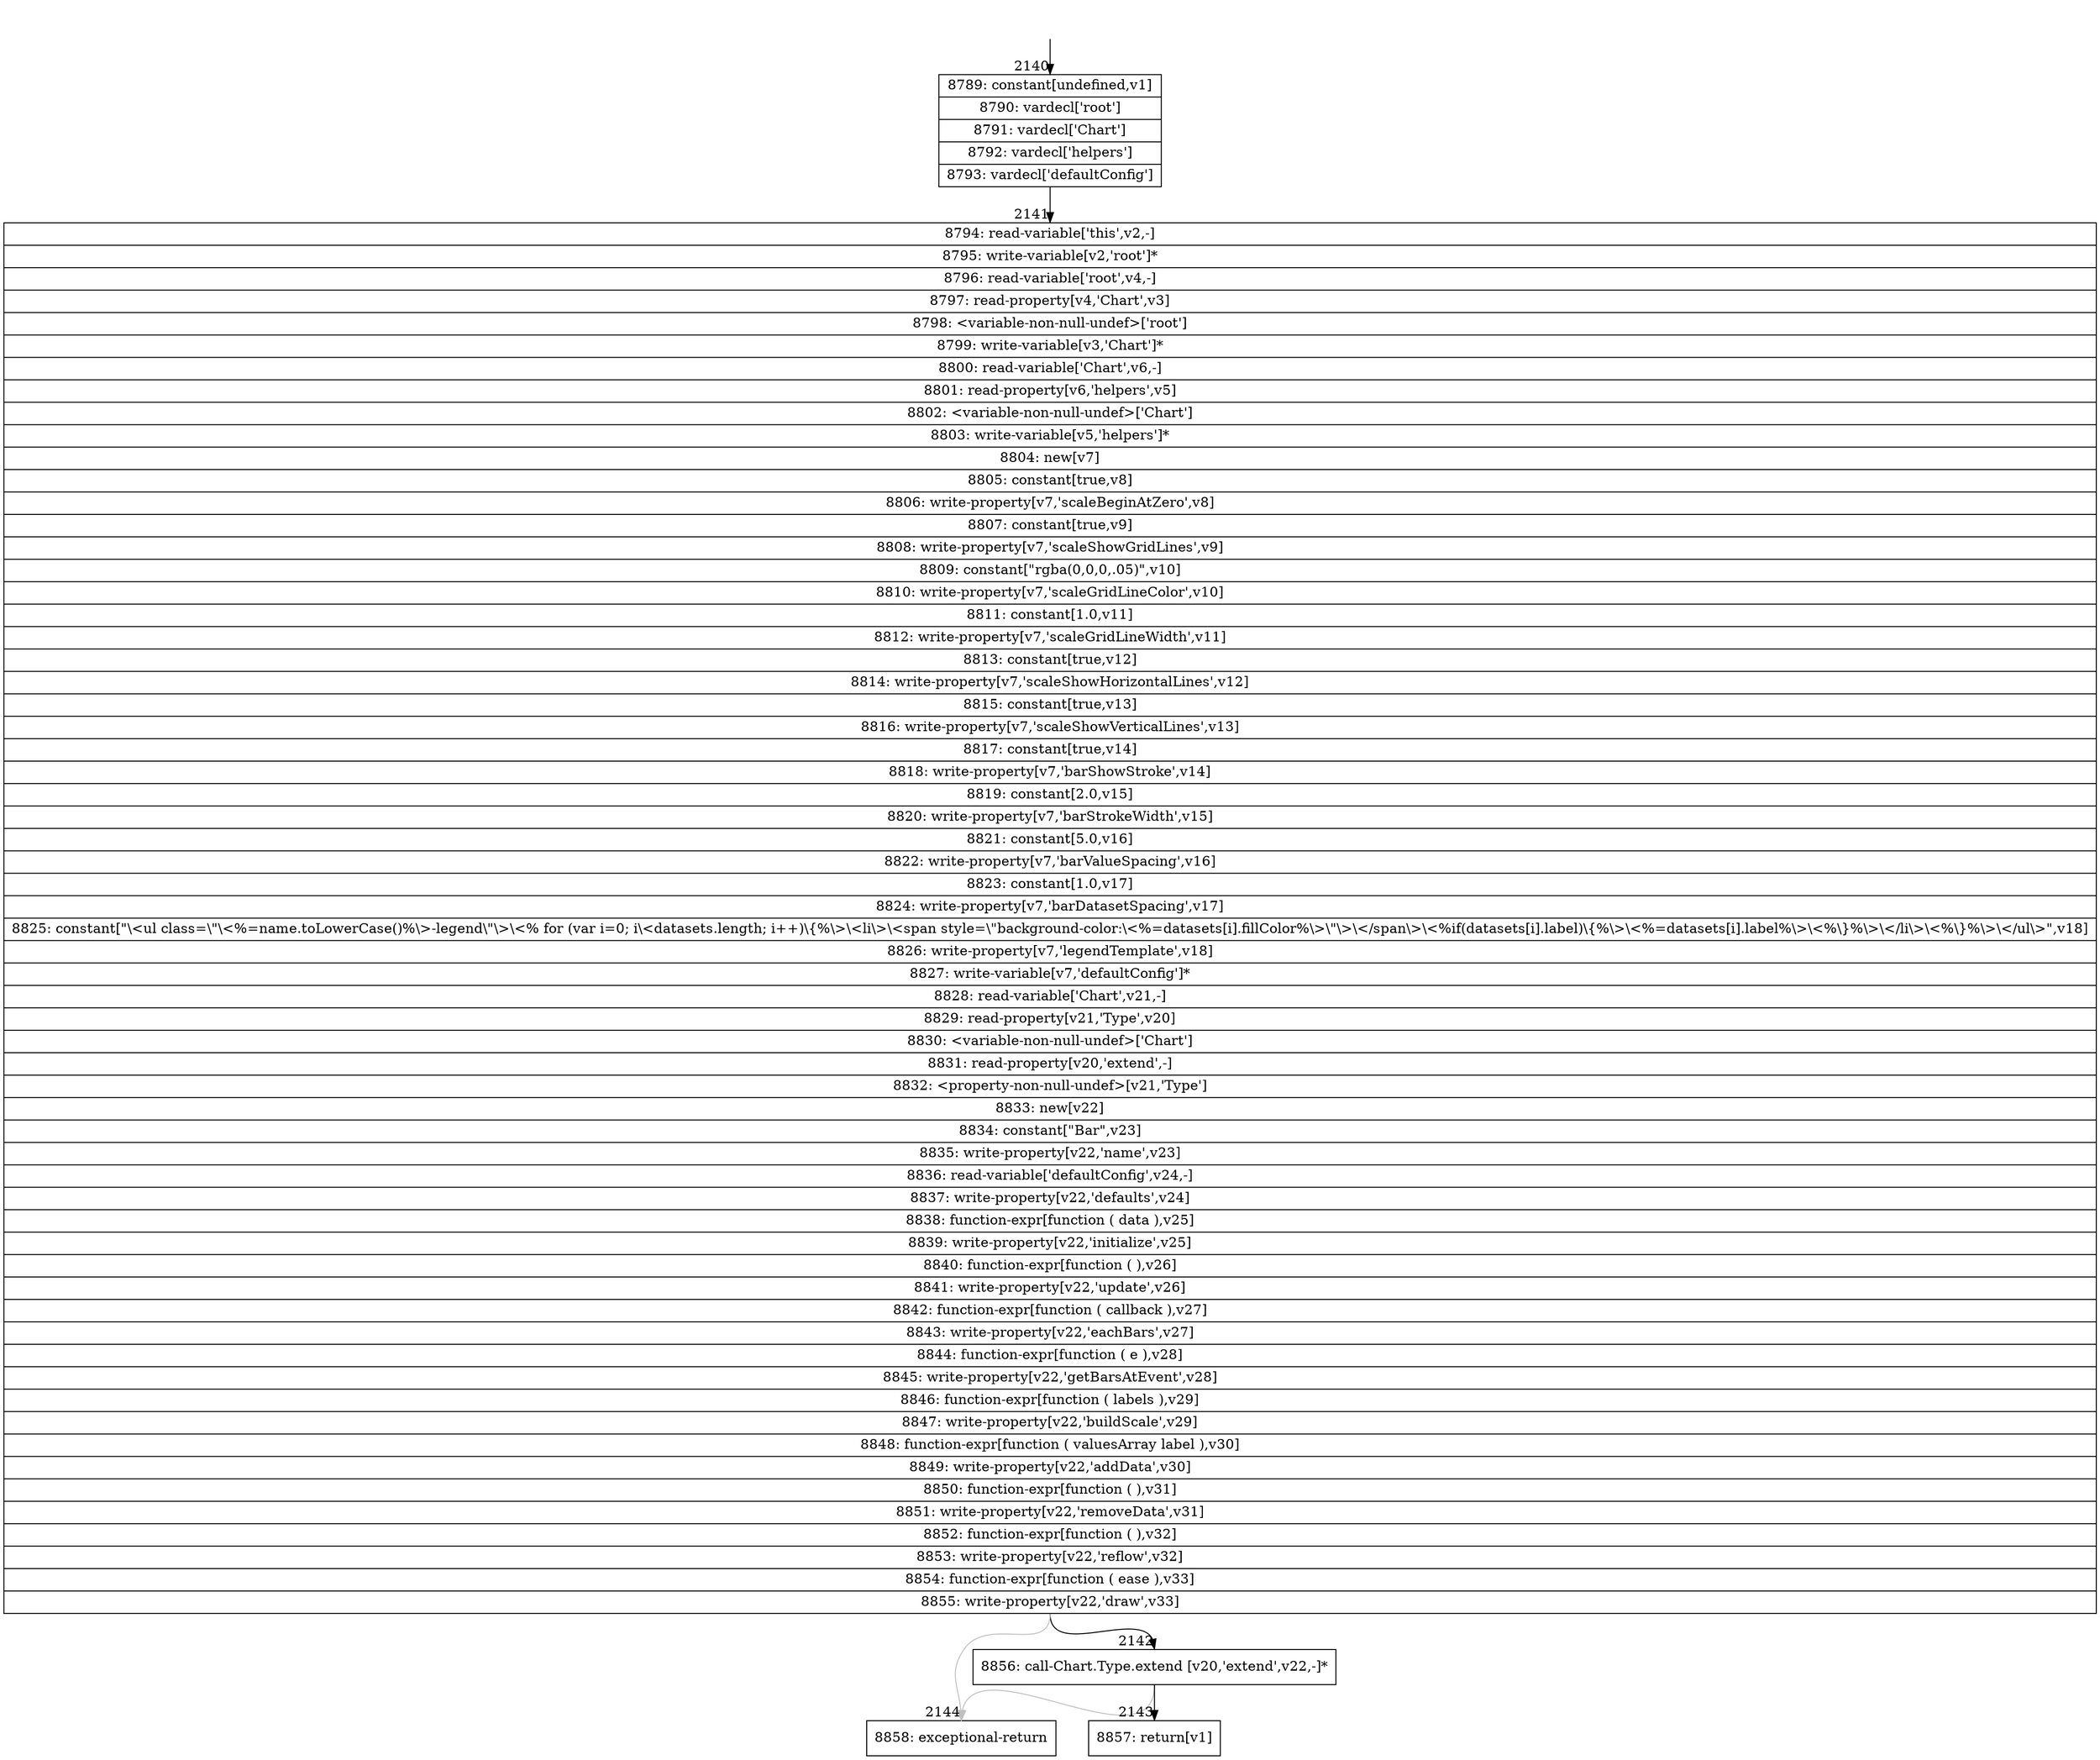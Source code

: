 digraph {
rankdir="TD"
BB_entry166[shape=none,label=""];
BB_entry166 -> BB2140 [tailport=s, headport=n, headlabel="    2140"]
BB2140 [shape=record label="{8789: constant[undefined,v1]|8790: vardecl['root']|8791: vardecl['Chart']|8792: vardecl['helpers']|8793: vardecl['defaultConfig']}" ] 
BB2140 -> BB2141 [tailport=s, headport=n, headlabel="      2141"]
BB2141 [shape=record label="{8794: read-variable['this',v2,-]|8795: write-variable[v2,'root']*|8796: read-variable['root',v4,-]|8797: read-property[v4,'Chart',v3]|8798: \<variable-non-null-undef\>['root']|8799: write-variable[v3,'Chart']*|8800: read-variable['Chart',v6,-]|8801: read-property[v6,'helpers',v5]|8802: \<variable-non-null-undef\>['Chart']|8803: write-variable[v5,'helpers']*|8804: new[v7]|8805: constant[true,v8]|8806: write-property[v7,'scaleBeginAtZero',v8]|8807: constant[true,v9]|8808: write-property[v7,'scaleShowGridLines',v9]|8809: constant[\"rgba(0,0,0,.05)\",v10]|8810: write-property[v7,'scaleGridLineColor',v10]|8811: constant[1.0,v11]|8812: write-property[v7,'scaleGridLineWidth',v11]|8813: constant[true,v12]|8814: write-property[v7,'scaleShowHorizontalLines',v12]|8815: constant[true,v13]|8816: write-property[v7,'scaleShowVerticalLines',v13]|8817: constant[true,v14]|8818: write-property[v7,'barShowStroke',v14]|8819: constant[2.0,v15]|8820: write-property[v7,'barStrokeWidth',v15]|8821: constant[5.0,v16]|8822: write-property[v7,'barValueSpacing',v16]|8823: constant[1.0,v17]|8824: write-property[v7,'barDatasetSpacing',v17]|8825: constant[\"\\\<ul class=\\\"\\\<%=name.toLowerCase()%\\\>-legend\\\"\\\>\\\<% for (var i=0; i\\\<datasets.length; i++)\\\{%\\\>\\\<li\\\>\\\<span style=\\\"background-color:\\\<%=datasets[i].fillColor%\\\>\\\"\\\>\\\</span\\\>\\\<%if(datasets[i].label)\\\{%\\\>\\\<%=datasets[i].label%\\\>\\\<%\\\}%\\\>\\\</li\\\>\\\<%\\\}%\\\>\\\</ul\\\>\",v18]|8826: write-property[v7,'legendTemplate',v18]|8827: write-variable[v7,'defaultConfig']*|8828: read-variable['Chart',v21,-]|8829: read-property[v21,'Type',v20]|8830: \<variable-non-null-undef\>['Chart']|8831: read-property[v20,'extend',-]|8832: \<property-non-null-undef\>[v21,'Type']|8833: new[v22]|8834: constant[\"Bar\",v23]|8835: write-property[v22,'name',v23]|8836: read-variable['defaultConfig',v24,-]|8837: write-property[v22,'defaults',v24]|8838: function-expr[function ( data ),v25]|8839: write-property[v22,'initialize',v25]|8840: function-expr[function ( ),v26]|8841: write-property[v22,'update',v26]|8842: function-expr[function ( callback ),v27]|8843: write-property[v22,'eachBars',v27]|8844: function-expr[function ( e ),v28]|8845: write-property[v22,'getBarsAtEvent',v28]|8846: function-expr[function ( labels ),v29]|8847: write-property[v22,'buildScale',v29]|8848: function-expr[function ( valuesArray label ),v30]|8849: write-property[v22,'addData',v30]|8850: function-expr[function ( ),v31]|8851: write-property[v22,'removeData',v31]|8852: function-expr[function ( ),v32]|8853: write-property[v22,'reflow',v32]|8854: function-expr[function ( ease ),v33]|8855: write-property[v22,'draw',v33]}" ] 
BB2141 -> BB2142 [tailport=s, headport=n, headlabel="      2142"]
BB2141 -> BB2144 [tailport=s, headport=n, color=gray, headlabel="      2144"]
BB2142 [shape=record label="{8856: call-Chart.Type.extend [v20,'extend',v22,-]*}" ] 
BB2142 -> BB2143 [tailport=s, headport=n, headlabel="      2143"]
BB2142 -> BB2144 [tailport=s, headport=n, color=gray]
BB2143 [shape=record label="{8857: return[v1]}" ] 
BB2144 [shape=record label="{8858: exceptional-return}" ] 
//#$~ 2319
}
